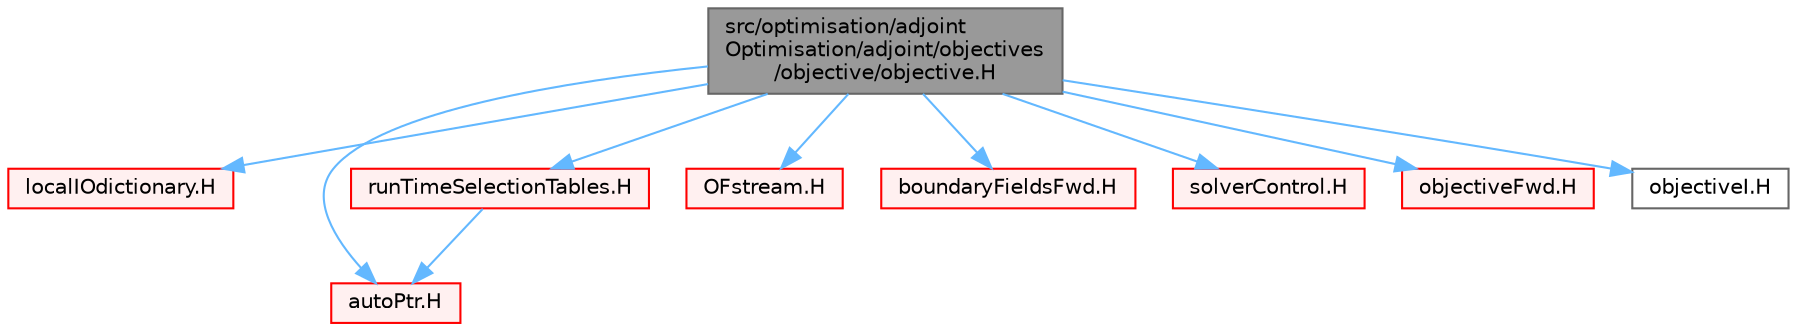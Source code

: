 digraph "src/optimisation/adjointOptimisation/adjoint/objectives/objective/objective.H"
{
 // LATEX_PDF_SIZE
  bgcolor="transparent";
  edge [fontname=Helvetica,fontsize=10,labelfontname=Helvetica,labelfontsize=10];
  node [fontname=Helvetica,fontsize=10,shape=box,height=0.2,width=0.4];
  Node1 [id="Node000001",label="src/optimisation/adjoint\lOptimisation/adjoint/objectives\l/objective/objective.H",height=0.2,width=0.4,color="gray40", fillcolor="grey60", style="filled", fontcolor="black",tooltip=" "];
  Node1 -> Node2 [id="edge1_Node000001_Node000002",color="steelblue1",style="solid",tooltip=" "];
  Node2 [id="Node000002",label="localIOdictionary.H",height=0.2,width=0.4,color="red", fillcolor="#FFF0F0", style="filled",URL="$localIOdictionary_8H.html",tooltip=" "];
  Node1 -> Node79 [id="edge2_Node000001_Node000079",color="steelblue1",style="solid",tooltip=" "];
  Node79 [id="Node000079",label="autoPtr.H",height=0.2,width=0.4,color="red", fillcolor="#FFF0F0", style="filled",URL="$autoPtr_8H.html",tooltip=" "];
  Node1 -> Node93 [id="edge3_Node000001_Node000093",color="steelblue1",style="solid",tooltip=" "];
  Node93 [id="Node000093",label="runTimeSelectionTables.H",height=0.2,width=0.4,color="red", fillcolor="#FFF0F0", style="filled",URL="$runTimeSelectionTables_8H.html",tooltip="Macros to ease declaration of run-time selection tables."];
  Node93 -> Node79 [id="edge4_Node000093_Node000079",color="steelblue1",style="solid",tooltip=" "];
  Node1 -> Node146 [id="edge5_Node000001_Node000146",color="steelblue1",style="solid",tooltip=" "];
  Node146 [id="Node000146",label="OFstream.H",height=0.2,width=0.4,color="red", fillcolor="#FFF0F0", style="filled",URL="$OFstream_8H.html",tooltip=" "];
  Node1 -> Node149 [id="edge6_Node000001_Node000149",color="steelblue1",style="solid",tooltip=" "];
  Node149 [id="Node000149",label="boundaryFieldsFwd.H",height=0.2,width=0.4,color="red", fillcolor="#FFF0F0", style="filled",URL="$boundaryFieldsFwd_8H.html",tooltip="Useful typenames for fields defined only at the boundaries."];
  Node1 -> Node384 [id="edge7_Node000001_Node000384",color="steelblue1",style="solid",tooltip=" "];
  Node384 [id="Node000384",label="solverControl.H",height=0.2,width=0.4,color="red", fillcolor="#FFF0F0", style="filled",URL="$solverControl_8H.html",tooltip=" "];
  Node1 -> Node403 [id="edge8_Node000001_Node000403",color="steelblue1",style="solid",tooltip=" "];
  Node403 [id="Node000403",label="objectiveFwd.H",height=0.2,width=0.4,color="red", fillcolor="#FFF0F0", style="filled",URL="$objectiveFwd_8H.html",tooltip=" "];
  Node1 -> Node404 [id="edge9_Node000001_Node000404",color="steelblue1",style="solid",tooltip=" "];
  Node404 [id="Node000404",label="objectiveI.H",height=0.2,width=0.4,color="grey40", fillcolor="white", style="filled",URL="$objectiveI_8H.html",tooltip=" "];
}
